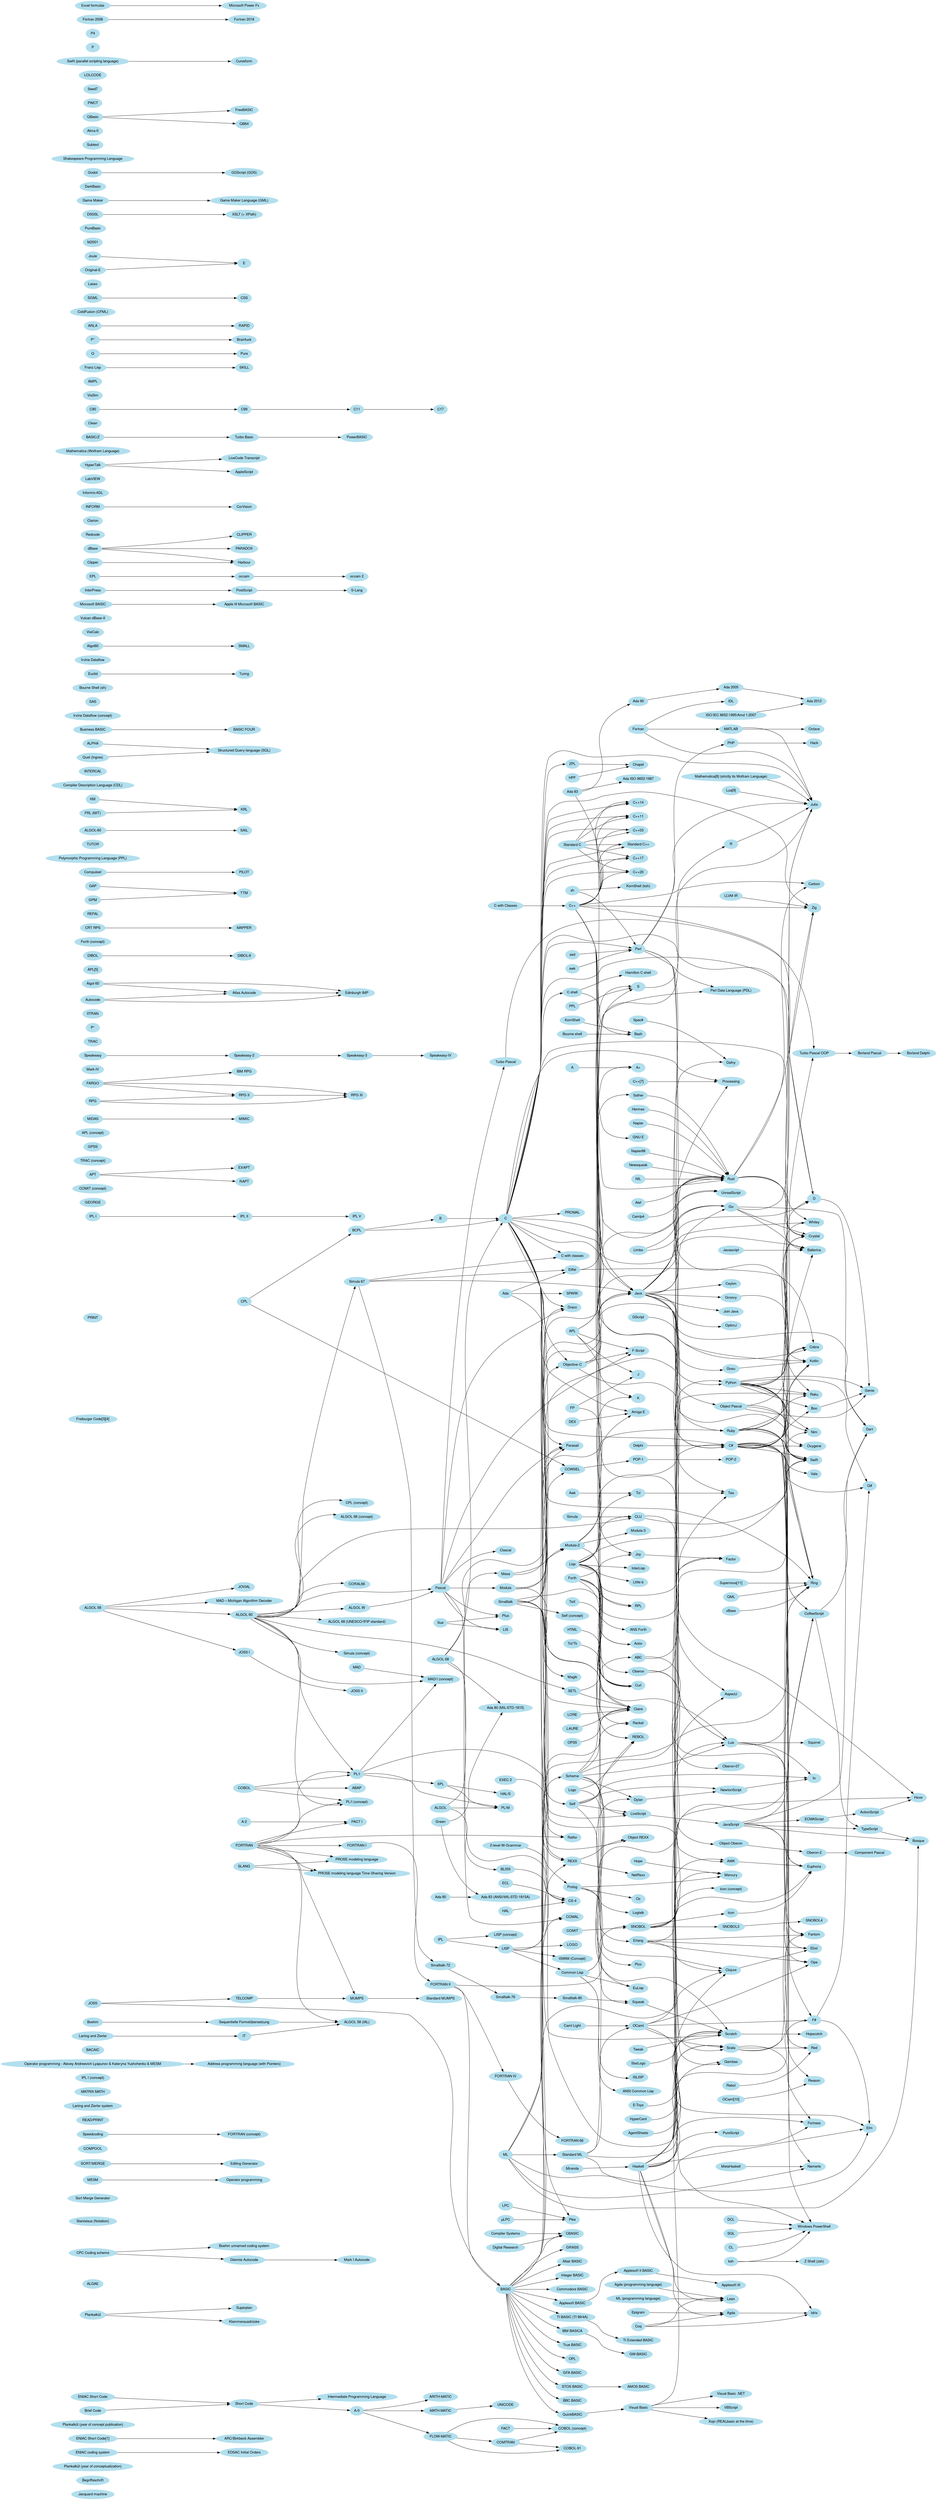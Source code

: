 
digraph languages {
	fontname="Helvetica,Arial,sans-serif";
	node [fontname="Helvetica,Arial,sans-serif"];
	edge [fontname="Helvetica,Arial,sans-serif"];
	node [color=lightblue2, style=filled];
        rankdir="LR";
"Jacquard machine"
"Begriffsschrift"
"Plankalkül (year of conceptualization)"
"ENIAC coding system"
"ENIAC Short Code[1]" -> "ARC/Birkbeck Assembler"
"Plankalkül (year of concept publication)"
"ENIAC coding system" -> "EDSAC Initial Orders"
"ENIAC Short Code" -> "Short Code"
"Brief Code" -> "Short Code"
"Plankalkül" -> "Superplan"
"ALGAE"
"Short Code" -> "Intermediate Programming Language"
"CPC Coding scheme" -> "Boehm unnamed coding system"
"Plankalkül" -> "Klammerausdrücke"
"Stanislaus (Notation)"
"Sort Merge Generator"
"Short Code" -> "A-0"
"CPC Coding scheme" -> "Glennie Autocode"
"MESM" -> "Operator programming"
"SORT/MERGE" -> "Editing Generator"
"COMPOOL"
"Speedcoding"
"READ/PRINT"
"Laning and Zierler system"
"Glennie Autocode" -> "Mark I Autocode"
"Speedcoding" -> "FORTRAN (concept)"
"A-0" -> "ARITH-MATIC"
"A-0" -> "MATH-MATIC"
"MATRIX MATH"
"IPL I (concept)"
"Operator programming - Alexey Andreevich Lyapunov & Kateryna Yushchenko & MESM" -> "Address programming language (with Pointers)"
"A-0" -> "FLOW-MATIC"
"BACAIC"
"FORTRAN" -> "PACT I"
"A-2" -> "PACT I"
"Freiburger Code[3][4]"
"Boehm" -> "Sequentielle Formelübersetzung"
"Laning and Zierler" -> "IT"
"PRINT"
"IPL I" -> "IPL II"
"IPL" -> "LISP (concept)"
"FLOW-MATIC" -> "COMTRAN"
"GEORGE"
"FORTRAN" -> "FORTRAN I"
"MATH-MATIC" -> "UNICODE"
"COMIT (concept)"
"FORTRAN I" -> "FORTRAN II"
"FORTRAN" -> "ALGOL 58 (IAL)"
"IT" -> "ALGOL 58 (IAL)"
"Sequentielle Formelübersetzung" -> "ALGOL 58 (IAL)"
"IPL II" -> "IPL V"
"APT"
"FACT"
"FLOW-MATIC" -> "COBOL (concept)"
"COMTRAN" -> "COBOL (concept)"
"FACT" -> "COBOL (concept)"
"ALGOL 58" -> "JOVIAL"
"IPL" -> "LISP"
"ALGOL 58" -> "MAD – Michigan Algorithm Decoder"
"TRAC (concept)"
"ALGOL 58" -> "ALGOL 60"
"FLOW-MATIC" -> "COBOL 61"
"COMTRAN" -> "COBOL 61"
"COMIT"
"GPSS"
"FORTRAN II" -> "FORTRAN IV"
"APL (concept)"
"ALGOL 60" -> "Simula (concept)"
"FORTRAN II" -> "SNOBOL"
"COMIT" -> "SNOBOL"
"ALGOL 60" -> "CPL (concept)"
"SNOBOL" -> "SNOBOL3"
"ALGOL 60" -> "ALGOL 68 (concept)"
"ALGOL 58" -> "JOSS I"
"MIDAS" -> "MIMIC"
"CPL" -> "COWSEL"
"LISP" -> "COWSEL"
"ALGOL 60" -> "PL/I (concept)"
"COBOL" -> "PL/I (concept)"
"FORTRAN" -> "PL/I (concept)"
"FORTRAN II" -> "BASIC"
"JOSS" -> "BASIC"
"FARGO" -> "IBM RPG"
"Mark-IV"
"Speakeasy" -> "Speakeasy-2"
"TRAC"
"P′′"
"IITRAN"
"FARGO" -> "RPG II"
"RPG" -> "RPG II"
"MAD" -> "MAD/I (concept)"
"ALGOL 60" -> "MAD/I (concept)"
"PL/I" -> "MAD/I (concept)"
"JOSS" -> "TELCOMP"
"Algol 60" -> "Atlas Autocode"
"Autocode" -> "Atlas Autocode"
"JOSS I" -> "JOSS II"
"ALGOL 60" -> "ALGOL W"
"FORTRAN IV" -> "FORTRAN 66"
"LISP" -> "ISWIM (Concept)"
"ALGOL 60" -> "CORAL66"
"APL[5]"
"CPL" -> "BCPL"
"FORTRAN" -> "MUMPS"
"TELCOMP" -> "MUMPS"
"ALGOL 60" -> "Simula 67"
"Lisp" -> "InterLisp"
"APT" -> "EXAPT"
"SNOBOL3" -> "SNOBOL4"
"PL/I" -> "XPL"
"ALGOL 60" -> "ALGOL 68 (UNESCO/IFIP standard)"
"COWSEL" -> "POP-1"
"DIBOL" -> "DIBOL-8"
"Forth (concept)"
"LISP" -> "LOGO"
"CRT RPS" -> "MAPPER"
"REFAL"
"GAP" -> "TTM"
"GPM" -> "TTM"
"Computest" -> "PILOT"
"ALGOL 60" -> "PL/I"
"COBOL" -> "PL/I"
"FORTRAN" -> "PL/I"
"BCPL" -> "B"
"Polymorphic Programming Language (PPL)"
"ALGOL 60" -> "SETL"
"TUTOR"
"Algol 60" -> "Edinburgh IMP"
"Autocode" -> "Edinburgh IMP"
"Atlas Autocode" -> "Edinburgh IMP"
"Forth"
"POP-1" -> "POP-2"
"ALGOL-60" -> "SAIL"
"ALGOL 60" -> "Pascal"
"ALGOL W" -> "Pascal"
"ALGOL" -> "BLISS"
"KM" -> "KRL"
"FRL (MIT)" -> "KRL"
"Compiler Description Language (CDL)"
"Simula 67" -> "Smalltalk-72"
"PL/I" -> "PL/M"
"ALGOL" -> "PL/M"
"XPL" -> "PL/M"
"B" -> "C"
"BCPL" -> "C"
"ALGOL 68" -> "C"
"INTERCAL"
"2-level W-Grammar" -> "Prolog"
"ALPHA" -> "Structured Query language (SQL)"
"Quel (Ingres)" -> "Structured Query language (SQL)"
"Pascal" -> "COMAL"
"BASIC" -> "COMAL"
"ML"
"Pascal" -> "LIS"
"Sue" -> "LIS"
"Speakeasy-2" -> "Speakeasy-3"
"ALGOL 60" -> "CLU"
"Lisp" -> "CLU"
"Simula" -> "CLU"
"BASIC" -> "GRASS"
"Business BASIC" -> "BASIC FOUR"
"SLANG" -> "PROSE modeling language"
"FORTRAN" -> "PROSE modeling language"
"SETL" -> "ABC"
"Irvine Dataflow (concept)"
"SLANG" -> "PROSE modeling language Time-Sharing Version"
"FORTRAN" -> "PROSE modeling language Time-Sharing Version"
"LISP" -> "Scheme"
"BASIC" -> "Altair BASIC"
"ALGOL 68" -> "CS-4"
"BLISS" -> "CS-4"
"ECL" -> "CS-4"
"HAL" -> "CS-4"
"Pascal" -> "Modula"
"Pascal" -> "Plus"
"Sue" -> "Plus"
"Smalltalk-72" -> "Smalltalk-76"
"ALGOL" -> "Mesa"
"C" -> "Ratfor"
"FORTRAN" -> "Ratfor"
"APL" -> "S"
"PPL" -> "S"
"Scheme" -> "S"
"SAS"
"BASIC" -> "Integer BASIC"
"FP"
"Bourne Shell (sh)"
"BASIC" -> "Commodore BASIC"
"Fortran" -> "IDL"
"MUMPS" -> "Standard MUMPS"
"SNOBOL" -> "Icon (concept)"
"Euclid"
"BASIC" -> "Applesoft BASIC"
"APT" -> "RAPT"
"C" -> "C shell"
"FARGO" -> "RPG III"
"RPG" -> "RPG III"
"RPG II" -> "RPG III"
"XPL" -> "HAL/S"
"Applesoft BASIC" -> "Applesoft II BASIC"
"Irvine Dataflow"
"Fortran" -> "MATLAB"
"Algol60" -> "SMALL"
"VisiCalc"
"BASIC" -> "TI BASIC (TI 99/4A)"
"Modula" -> "Modula-2"
"Mesa" -> "Modula-2"
"PL/I" -> "REXX"
"BASIC" -> "REXX"
"EXEC 2" -> "REXX"
"C" -> "AWK"
"SNOBOL" -> "AWK"
"SNOBOL" -> "Icon"
"Vulcan dBase-II"
"ALGOL 68" -> "Ada 80 (MIL-STD-1815)"
"Green" -> "Ada 80 (MIL-STD-1815)"
"C" -> "C with classes"
"Simula 67" -> "C with classes"
"Applesoft II BASIC" -> "Applesoft III"
"Microsoft BASIC" -> "Apple III Microsoft BASIC"
"BASIC" -> "CBASIC"
"Compiler Systems" -> "CBASIC"
"Digital Research" -> "CBASIC"
"Smalltalk-76" -> "Smalltalk-80"
"TI BASIC (TI 99/4A)" -> "TI Extended BASIC"
"BASIC" -> "BBC BASIC"
"BASIC" -> "IBM BASICA"
"Speakeasy-3" -> "Speakeasy-IV"
"Pascal" -> "Draco"
"C" -> "Draco"
"ALGOL 68" -> "Draco"
"InterPress" -> "PostScript"
"Euclid" -> "Turing"
"IBM BASICA" -> "GW-BASIC"
"Pascal" -> "Turbo Pascal"
"Ada 80" -> "Ada 83 (ANSI/MIL-STD-1815A)"
"Green" -> "Ada 83 (ANSI/MIL-STD-1815A)"
"Smalltalk" -> "Objective-C"
"C" -> "Objective-C"
"C with Classes" -> "C++"
"BASIC" -> "True BASIC"
"EPL" -> "occam"
"COBOL" -> "ABAP"
"sh" -> "KornShell (ksh)"
"Pascal" -> "Clascal"
"dBase" -> "CLIPPER"
"LISP" -> "Common Lisp"
"Coq"
"Forth" -> "RPL"
"Lisp" -> "RPL"
"ML" -> "Standard ML"
"Redcode"
"BASIC" -> "OPL"
"dBase" -> "PARADOX"
"BASIC" -> "QuickBASIC"
"Clarion"
"INFORM" -> "CorVision"
"Simula 67" -> "Eiffel"
"Ada" -> "Eiffel"
"BASIC" -> "GFA BASIC"
"Informix-4GL"
"LabVIEW"
"Miranda"
"Pascal" -> "Object Pascal"
"C" -> "PROMAL"
"Prolog" -> "Erlang"
"Ada 83" -> "Ada ISO 8652:1987"
"Smalltalk" -> "Self (concept)"
"occam" -> "occam 2"
"HyperTalk"
"C" -> "Perl"
"sed" -> "Perl"
"awk" -> "Perl"
"sh" -> "Perl"
"Modula-2" -> "Oberon"
"Mathematica (Wolfram Language)"
"BASIC/Z" -> "Turbo Basic"
"Clean"
"MATLAB" -> "Octave"
"Awk" -> "Tcl"
"Lisp" -> "Tcl"
"BASIC" -> "STOS BASIC"
"Forth" -> "Actor"
"Smalltalk" -> "Actor"
"REXX" -> "Object REXX"
"Smalltalk" -> "Object REXX"
"Ada" -> "SPARK"
"APL" -> "A+"
"A" -> "A+"
"C shell" -> "Hamilton C shell"
"C90"
"Turbo Pascal" -> "Turbo Pascal OOP"
"Object Pascal" -> "Turbo Pascal OOP"
"Modula-2" -> "Modula-3"
"Turbo Basic" -> "PowerBASIC"
"VisSim"
"LPC"
"Bourne shell" -> "Bash"
"C shell" -> "Bash"
"KornShell" -> "Bash"
"Smalltalk" -> "Magik"
"Eiffel" -> "Sather"
"STOS BASIC" -> "AMOS BASIC"
"AMPL"
"Oberon" -> "Object Oberon"
"APL" -> "J"
"FP" -> "J"
"Miranda" -> "Haskell"
"Common Lisp" -> "EuLisp"
"Scheme" -> "EuLisp"
"ksh" -> "Z Shell (zsh)"
"Franz Lisp" -> "SKILL"
"C++" -> "GNU E"
"HTML"
"Object Oberon" -> "Oberon-2"
"Prolog" -> "Oz"
"Q"
"ABC" -> "Python"
"C" -> "Python"
"QuickBASIC" -> "Visual Basic"
"Turbo Pascal OOP" -> "Borland Pascal"
"Common Lisp" -> "Dylan"
"Scheme" -> "Dylan"
"PostScript" -> "S-Lang"
"Smalltalk" -> "Self"
"DEX" -> "Amiga E"
"C" -> "Amiga E"
"Modula-2" -> "Amiga E"
"P'′" -> "Brainfuck"
"HyperTalk" -> "LiveCode Transcript"
"HyperTalk" -> "AppleScript"
"APL" -> "K"
"Lisp" -> "K"
"Scheme" -> "Lua"
"SNOBOL" -> "Lua"
"Modula" -> "Lua"
"CLU" -> "Lua"
"C++" -> "Lua"
"S" -> "R"
"C" -> "ZPL"
"Self" -> "NewtonScript"
"Dylan" -> "NewtonScript"
"SNOBOL" -> "Euphoria"
"AWK" -> "Euphoria"
"ABC" -> "Euphoria"
"Icon" -> "Euphoria"
"Python" -> "Euphoria"
"Smalltalk" -> "Claire"
"SETL" -> "Claire"
"OPS5" -> "Claire"
"Lisp" -> "Claire"
"ML" -> "Claire"
"C" -> "Claire"
"LORE" -> "Claire"
"LAURE" -> "Claire"
"Common Lisp" -> "ANSI Common Lisp"
"ARLA" -> "RAPID"
"LPC" -> "Pike"
"C" -> "Pike"
"µLPC" -> "Pike"
"Forth" -> "ANS Forth"
"Ada 83" -> "Ada 95"
"Borland Pascal" -> "Borland Delphi"
"ColdFusion (CFML)"
"C" -> "Java"
"Simula 67" -> "Java"
"C++" -> "Java"
"Smalltalk" -> "Java"
"Ada 83" -> "Java"
"Objective-C" -> "Java"
"Mesa" -> "Java"
"Self" -> "LiveScript"
"C" -> "LiveScript"
"Scheme" -> "LiveScript"
"Prolog" -> "Mercury"
"Hope" -> "Mercury"
"Haskell" -> "Mercury"
"Perl" -> "PHP"
"Smalltalk" -> "Ruby"
"Perl" -> "Ruby"
"LiveScript" -> "JavaScript"
"Scheme" -> "Racket"
"Lisp" -> "Racket"
"SGML" -> "CSS"
"Lisp" -> "Curl"
"C++" -> "Curl"
"Tcl/Tk" -> "Curl"
"TeX" -> "Curl"
"HTML" -> "Curl"
"Lasso"
"APL" -> "Perl Data Language (PDL)"
"Perl" -> "Perl Data Language (PDL)"
"Visual Basic" -> "VBScript"
"Caml Light" -> "OCaml"
"Standard ML" -> "OCaml"
"REXX" -> "NetRexx"
"Oberon-2" -> "Component Pascal"
"Joule" -> "E"
"Original-E" -> "E"
"Scheme" -> "Pico"
"Smalltalk-80" -> "Squeak"
"Self" -> "Squeak"
"JavaScript" -> "ECMAScript"
"Smalltalk" -> "F-Script"
"APL" -> "F-Script"
"Objective-C" -> "F-Script"
"Common Lisp" -> "ISLISP"
"Java" -> "Tea"
"Scheme" -> "Tea"
"Tcl" -> "Tea"
"Self" -> "REBOL"
"Forth" -> "REBOL"
"Lisp" -> "REBOL"
"Logo" -> "REBOL"
"Prolog" -> "Logtalk"
"ECMAScript" -> "ActionScript"
"C++" -> "Standard C++"
"Standard C" -> "Standard C++"
"C" -> "Standard C++"
"M2001"
"PureBasic"
"C++" -> "UnrealScript"
"Java" -> "UnrealScript"
"DSSSL" -> "XSLT (+ XPath)"
"Visual Basic" -> "Xojo (REALbasic at the time)"
"C90" -> "C99"
"Visual Basic" -> "Gambas"
"Java" -> "Gambas"
"Game Maker" -> "Game Maker Language (GML)"
"dBase" -> "Harbour"
"Clipper" -> "Harbour"
"Java" -> "Join Java"
"DarkBasic"
"C" -> "C#"
"C++" -> "C#"
"Java" -> "C#"
"Delphi" -> "C#"
"Modula-2" -> "C#"
"FP" -> "Joy"
"Forth" -> "Joy"
"Java" -> "AspectJ"
"Common Lisp" -> "AspectJ"
"C" -> "D"
"C++" -> "D"
"C#" -> "D"
"Java" -> "D"
"Java" -> "Processing"
"C" -> "Processing"
"C++[7]" -> "Processing"
"Visual Basic" -> "Visual Basic .NET"
"Godot" -> "GDScript (GDS)"
"Shakespeare Programming Language"
"Self" -> "Io"
"NewtonScript" -> "Io"
"Lua" -> "Io"
"GScript" -> "Gosu"
"Logo" -> "Scratch"
"Smalltalk" -> "Scratch"
"Squeak" -> "Scratch"
"E-Toys" -> "Scratch"
"HyperCard" -> "Scratch"
"AgentSheets" -> "Scratch"
"StarLogo" -> "Scratch"
"Tweak" -> "Scratch"
"C#" -> "Nemerle"
"ML" -> "Nemerle"
"MetaHaskell" -> "Nemerle"
"Joy" -> "Factor"
"Forth" -> "Factor"
"Lisp" -> "Factor"
"Smalltalk" -> "Scala"
"Java" -> "Scala"
"Haskell" -> "Scala"
"Standard ML" -> "Scala"
"OCaml" -> "Scala"
"C++" -> "C++03"
"Standard C" -> "C++03"
"C" -> "C++03"
"Lua" -> "Squirrel"
"Python" -> "Boo"
"C#" -> "Boo"
"Subtext"
"Alma-0"
"QBasic" -> "FreeBASIC"
"Java" -> "Groovy"
"Lisp" -> "Little b"
"C#" -> "Fantom"
"Scala" -> "Fantom"
"Ruby" -> "Fantom"
"Erlang" -> "Fantom"
"OCaml" -> "F#"
"C#" -> "F#"
"Haskell" -> "F#"
"ActionScript" -> "Haxe"
"OCaml" -> "Haxe"
"Java" -> "Haxe"
"Object Pascal" -> "Oxygene"
"C#" -> "Oxygene"
"PWCT"
"Seed7"
"Python" -> "Cobra"
"C#" -> "Cobra"
"Eiffel" -> "Cobra"
"Objective-C" -> "Cobra"
"C#" -> "Windows PowerShell"
"ksh" -> "Windows PowerShell"
"Perl" -> "Windows PowerShell"
"CL" -> "Windows PowerShell"
"DCL" -> "Windows PowerShell"
"SQL" -> "Windows PowerShell"
"Java" -> "OptimJ"
"Scala" -> "Fortress"
"ML" -> "Fortress"
"Haskell" -> "Fortress"
"C#" -> "Vala"
"Ada 95" -> "Ada 2005"
"Coq" -> "Agda"
"Epigram" -> "Agda"
"Haskell" -> "Agda"
"QBasic" -> "QB64"
"Lisp" -> "Clojure"
"ML" -> "Clojure"
"Haskell" -> "Clojure"
"Erlang" -> "Clojure"
"LOLCODE"
"Oberon" -> "Oberon-07"
"Swift (parallel scripting language)"
"Python" -> "Nim"
"Lisp" -> "Nim"
"Object Pascal" -> "Nim"
"Python" -> "Genie"
"Boo" -> "Genie"
"D" -> "Genie"
"Object Pascal" -> "Genie"
"Q" -> "Pure"
"HPF" -> "Chapel"
"ZPL" -> "Chapel"
"C" -> "Go"
"Oberon" -> "Go"
"Limbo" -> "Go"
"Smalltalk" -> "Go"
"JavaScript" -> "CoffeeScript"
"Ruby" -> "CoffeeScript"
"Python" -> "CoffeeScript"
"Haskell" -> "CoffeeScript"
"Haskell" -> "Idris"
"Agda" -> "Idris"
"Coq" -> "Idris"
"Modula" -> "Parasail"
"Ada" -> "Parasail"
"Pascal" -> "Parasail"
"ML" -> "Parasail"
"Java" -> "Whiley"
"C" -> "Whiley"
"Python" -> "Whiley"
"Java" -> "Dafny"
"Spec#" -> "Dafny"
"Alef" -> "Rust"
"C++" -> "Rust"
"Camlp4" -> "Rust"
"Erlang" -> "Rust"
"Hermes" -> "Rust"
"Limbo" -> "Rust"
"Napier" -> "Rust"
"Napier88" -> "Rust"
"Newsqueak" -> "Rust"
"NIL" -> "Rust"
"Sather" -> "Rust"
"Standard ML" -> "Rust"
"C99" -> "C11"
"Java" -> "Ceylon"
"Java" -> "Dart"
"JavaScript" -> "Dart"
"CoffeeScript" -> "Dart"
"Go" -> "Dart"
"C++" -> "C++11"
"Standard C" -> "C++11"
"C" -> "C++11"
"Java" -> "Kotlin"
"Scala" -> "Kotlin"
"Groovy" -> "Kotlin"
"C#" -> "Kotlin"
"Gosu" -> "Kotlin"
"Rebol" -> "Red"
"Scala" -> "Red"
"Lua" -> "Red"
"OCaml" -> "Opa"
"Erlang" -> "Opa"
"JavaScript" -> "Opa"
"Erlang" -> "Elixir"
"Ruby" -> "Elixir"
"Clojure" -> "Elixir"
"Haskell" -> "Elm"
"Standard ML" -> "Elm"
"OCaml" -> "Elm"
"F#" -> "Elm"
"JavaScript" -> "TypeScript"
"CoffeeScript" -> "TypeScript"
"MATLAB" -> "Julia"
"Lisp" -> "Julia"
"C" -> "Julia"
"Fortran" -> "Julia"
"Mathematica[8] (strictly its Wolfram Language)" -> "Julia"
"Python" -> "Julia"
"Perl" -> "Julia"
"R" -> "Julia"
"Ruby" -> "Julia"
"Lua[9]" -> "Julia"
"P"
"Ada 2005" -> "Ada 2012"
"ISO/IEC 8652:1995/Amd 1:2007" -> "Ada 2012"
"P4"
"Haskell" -> "PureScript"
"Scratch" -> "Hopscotch"
"Swift (parallel scripting language)" -> "Cuneiform"
"ML (programming language)" -> "Lean"
"Coq" -> "Lean"
"Haskell" -> "Lean"
"Agda (programming language)" -> "Lean"
"Ruby" -> "Crystal"
"C" -> "Crystal"
"Rust" -> "Crystal"
"Go" -> "Crystal"
"C#" -> "Crystal"
"Python" -> "Crystal"
"PHP" -> "Hack"
"Objective-C" -> "Swift"
"Rust" -> "Swift"
"Haskell" -> "Swift"
"Ruby" -> "Swift"
"Python" -> "Swift"
"C#" -> "Swift"
"CLU" -> "Swift"
"C++" -> "C++14"
"Standard C" -> "C++14"
"C" -> "C++14"
"Perl" -> "Raku"
"Haskell" -> "Raku"
"Python" -> "Raku"
"Ruby" -> "Raku"
"C" -> "Zig"
"C++" -> "Zig"
"LLVM IR" -> "Zig"
"Go" -> "Zig"
"Rust" -> "Zig"
"JavaScript" -> "Reason"
"OCaml[10]" -> "Reason"
"Lua" -> "Ring"
"Python" -> "Ring"
"Ruby" -> "Ring"
"C" -> "Ring"
"C#" -> "Ring"
"BASIC" -> "Ring"
"QML" -> "Ring"
"xBase" -> "Ring"
"Supernova[11]" -> "Ring"
"C++" -> "C++17"
"Standard C" -> "C++17"
"C" -> "C++17"
"Java" -> "Ballerina"
"Javascript" -> "Ballerina"
"Go" -> "Ballerina"
"Rust" -> "Ballerina"
"C#" -> "Ballerina"
"C#" -> "Q#"
"F#" -> "Q#"
"Python" -> "Q#"
"C11" -> "C17"
"Fortran 2008" -> "Fortran 2018"
"JavaScript" -> "Bosque"
"TypeScript" -> "Bosque"
"ML" -> "Bosque"
"C++" -> "C++20"
"Standard C" -> "C++20"
"C" -> "C++20"
"Excel formulas" -> "Microsoft Power Fx"
"C++" -> "Carbon"
"Rust" -> "Carbon"

}
